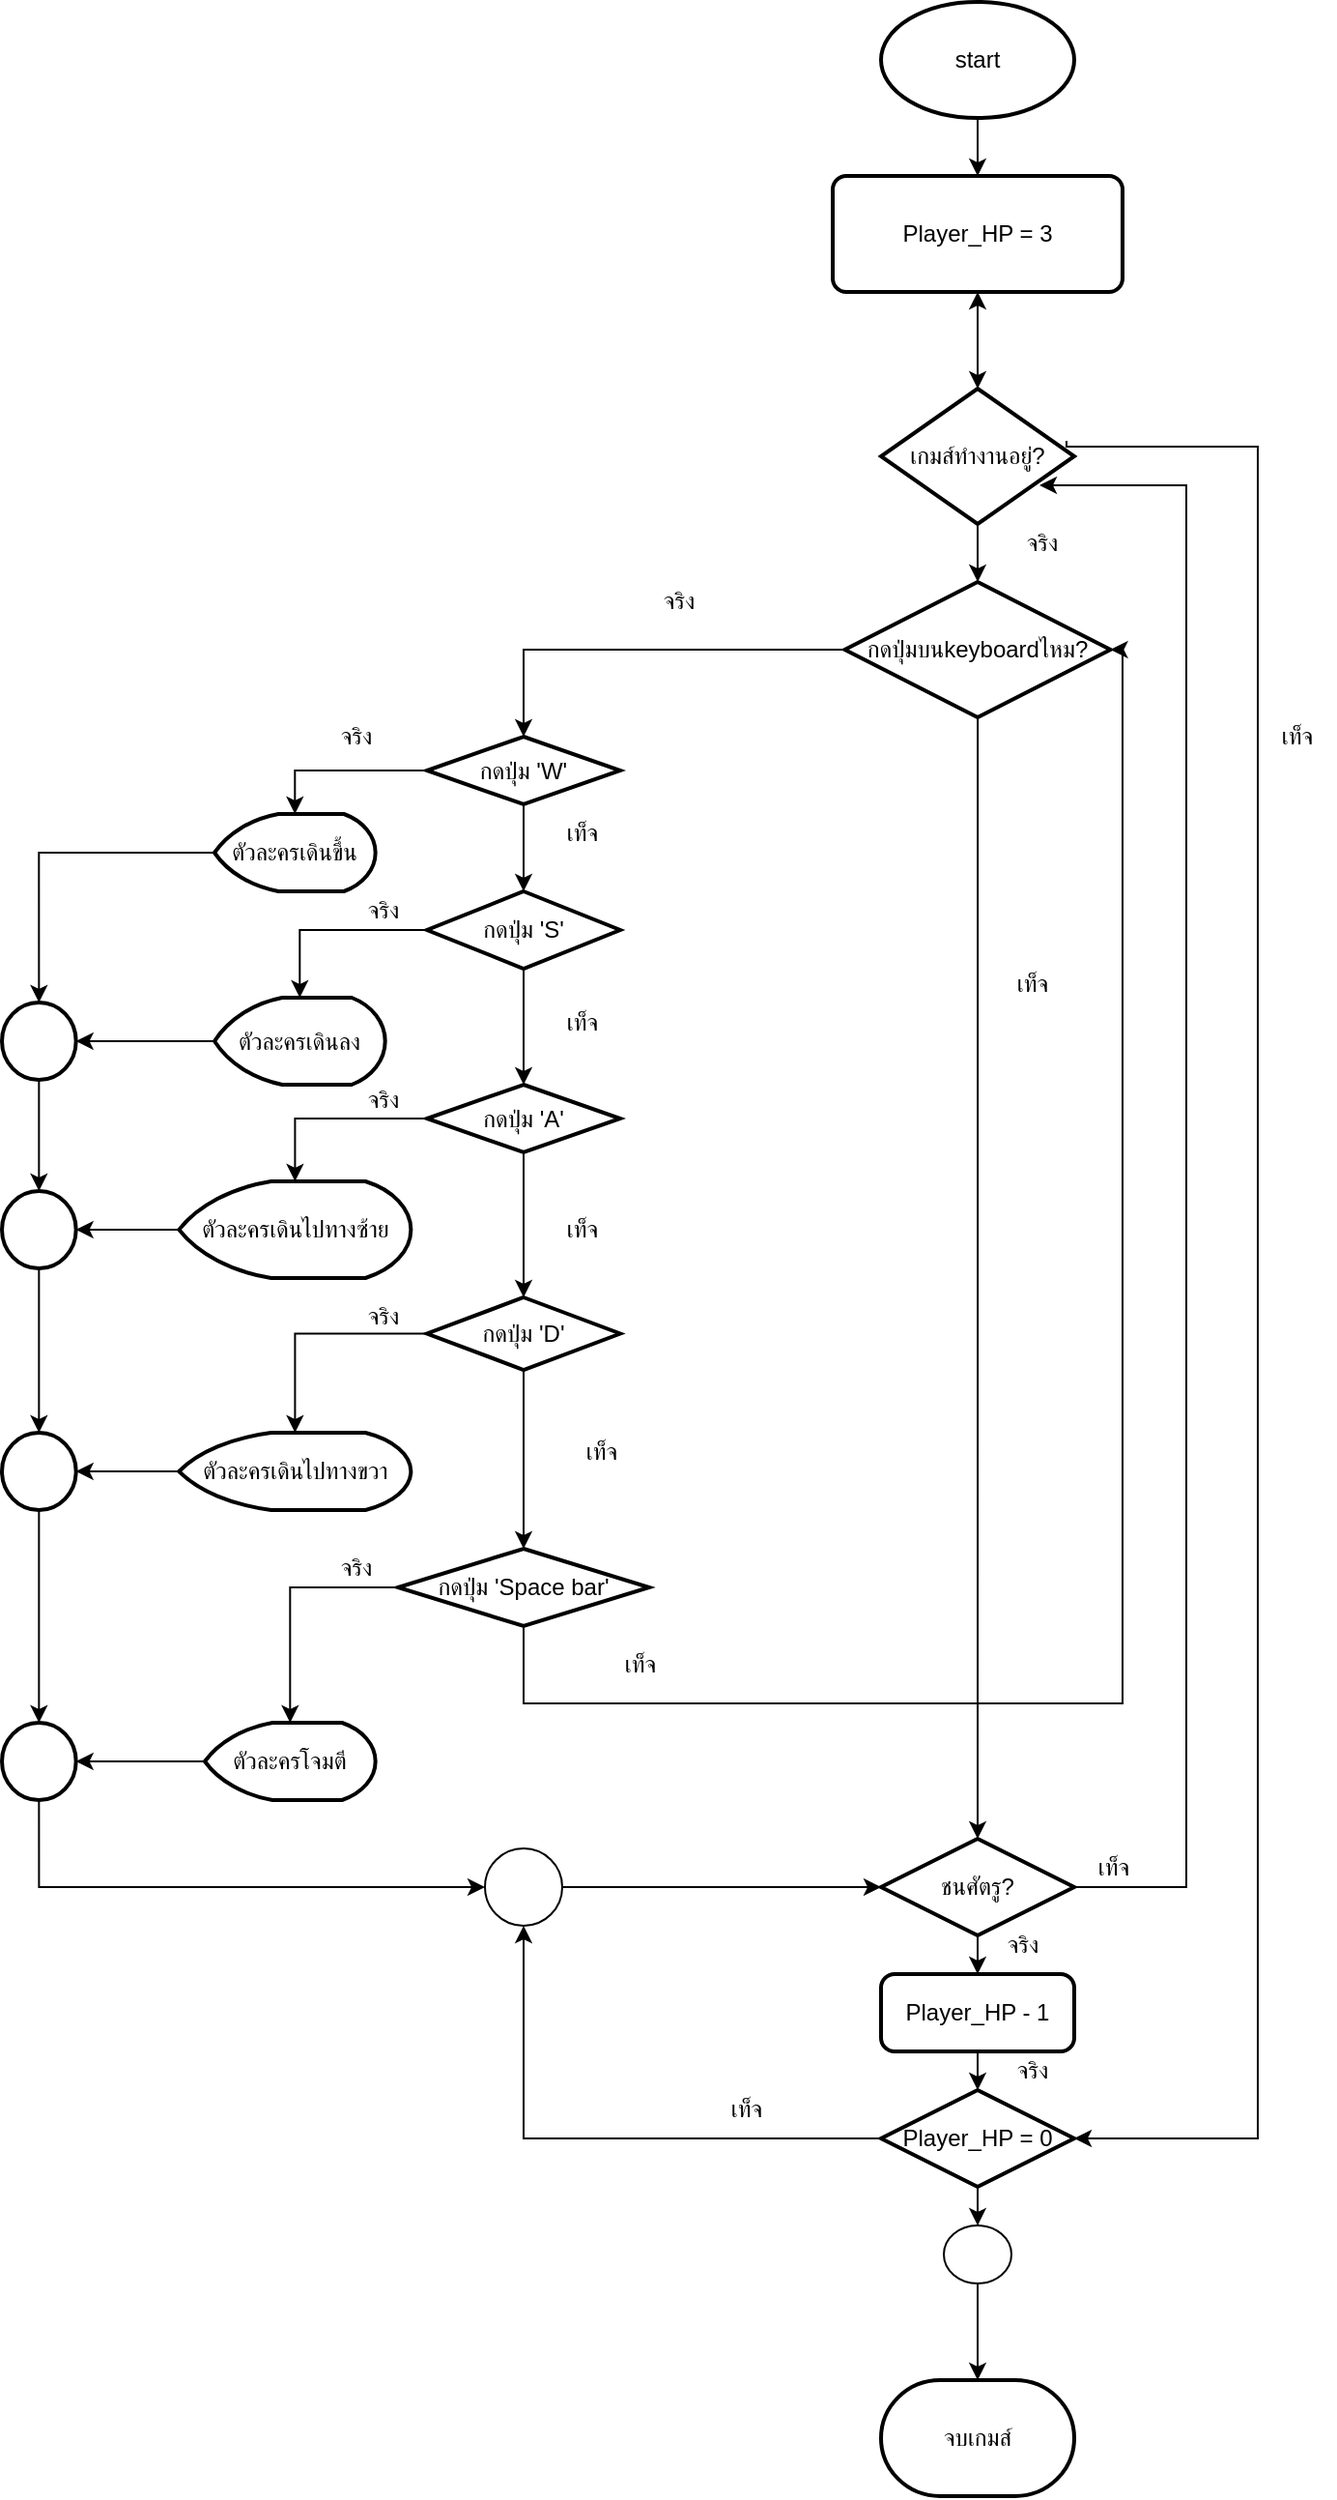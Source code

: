 <mxfile version="14.2.7" type="github" pages="3">
  <diagram id="C5RBs43oDa-KdzZeNtuy" name="seeker_game(seeker)">
    <mxGraphModel dx="1695" dy="1648" grid="1" gridSize="10" guides="1" tooltips="1" connect="1" arrows="1" fold="1" page="1" pageScale="1" pageWidth="827" pageHeight="1169" math="0" shadow="0">
      <root>
        <mxCell id="WIyWlLk6GJQsqaUBKTNV-0" />
        <mxCell id="WIyWlLk6GJQsqaUBKTNV-1" parent="WIyWlLk6GJQsqaUBKTNV-0" />
        <mxCell id="wHNVbnOoPtwqPBdJOQNX-8" value="" style="edgeStyle=orthogonalEdgeStyle;rounded=0;orthogonalLoop=1;jettySize=auto;html=1;" parent="WIyWlLk6GJQsqaUBKTNV-1" source="wHNVbnOoPtwqPBdJOQNX-9" edge="1">
          <mxGeometry relative="1" as="geometry">
            <mxPoint x="395" y="150" as="targetPoint" />
          </mxGeometry>
        </mxCell>
        <mxCell id="wHNVbnOoPtwqPBdJOQNX-6" value="start" style="strokeWidth=2;html=1;shape=mxgraph.flowchart.start_1;whiteSpace=wrap;" parent="WIyWlLk6GJQsqaUBKTNV-1" vertex="1">
          <mxGeometry x="345" width="100" height="60" as="geometry" />
        </mxCell>
        <mxCell id="wHNVbnOoPtwqPBdJOQNX-11" value="" style="edgeStyle=orthogonalEdgeStyle;rounded=0;orthogonalLoop=1;jettySize=auto;html=1;" parent="WIyWlLk6GJQsqaUBKTNV-1" source="wHNVbnOoPtwqPBdJOQNX-9" target="wHNVbnOoPtwqPBdJOQNX-35" edge="1">
          <mxGeometry relative="1" as="geometry">
            <mxPoint x="395" y="190" as="targetPoint" />
          </mxGeometry>
        </mxCell>
        <mxCell id="wHNVbnOoPtwqPBdJOQNX-9" value="Player_HP = 3" style="rounded=1;whiteSpace=wrap;html=1;absoluteArcSize=1;arcSize=14;strokeWidth=2;" parent="WIyWlLk6GJQsqaUBKTNV-1" vertex="1">
          <mxGeometry x="320" y="90" width="150" height="60" as="geometry" />
        </mxCell>
        <mxCell id="wHNVbnOoPtwqPBdJOQNX-26" value="" style="edgeStyle=orthogonalEdgeStyle;rounded=0;orthogonalLoop=1;jettySize=auto;html=1;" parent="WIyWlLk6GJQsqaUBKTNV-1" source="wHNVbnOoPtwqPBdJOQNX-6" target="wHNVbnOoPtwqPBdJOQNX-9" edge="1">
          <mxGeometry relative="1" as="geometry">
            <mxPoint x="395" y="60" as="sourcePoint" />
            <mxPoint x="395" y="150" as="targetPoint" />
          </mxGeometry>
        </mxCell>
        <mxCell id="wHNVbnOoPtwqPBdJOQNX-37" value="" style="edgeStyle=orthogonalEdgeStyle;rounded=0;orthogonalLoop=1;jettySize=auto;html=1;" parent="WIyWlLk6GJQsqaUBKTNV-1" source="wHNVbnOoPtwqPBdJOQNX-35" target="wHNVbnOoPtwqPBdJOQNX-39" edge="1">
          <mxGeometry relative="1" as="geometry">
            <mxPoint x="395" y="300" as="targetPoint" />
          </mxGeometry>
        </mxCell>
        <mxCell id="wHNVbnOoPtwqPBdJOQNX-91" value="" style="edgeStyle=orthogonalEdgeStyle;rounded=0;orthogonalLoop=1;jettySize=auto;html=1;entryX=1;entryY=0.5;entryDx=0;entryDy=0;entryPerimeter=0;exitX=0.96;exitY=0.386;exitDx=0;exitDy=0;exitPerimeter=0;" parent="WIyWlLk6GJQsqaUBKTNV-1" source="wHNVbnOoPtwqPBdJOQNX-35" target="wHNVbnOoPtwqPBdJOQNX-86" edge="1">
          <mxGeometry relative="1" as="geometry">
            <mxPoint x="530" y="1110" as="targetPoint" />
            <Array as="points">
              <mxPoint x="441" y="230" />
              <mxPoint x="540" y="230" />
              <mxPoint x="540" y="1105" />
            </Array>
            <mxPoint x="520" y="230" as="sourcePoint" />
          </mxGeometry>
        </mxCell>
        <mxCell id="wHNVbnOoPtwqPBdJOQNX-35" value="เกมส์ทำงานอยู่?" style="strokeWidth=2;html=1;shape=mxgraph.flowchart.decision;whiteSpace=wrap;" parent="WIyWlLk6GJQsqaUBKTNV-1" vertex="1">
          <mxGeometry x="345" y="200" width="100" height="70" as="geometry" />
        </mxCell>
        <mxCell id="wHNVbnOoPtwqPBdJOQNX-41" value="" style="edgeStyle=orthogonalEdgeStyle;rounded=0;orthogonalLoop=1;jettySize=auto;html=1;" parent="WIyWlLk6GJQsqaUBKTNV-1" source="wHNVbnOoPtwqPBdJOQNX-39" target="wHNVbnOoPtwqPBdJOQNX-42" edge="1">
          <mxGeometry relative="1" as="geometry">
            <mxPoint x="237.5" y="335" as="targetPoint" />
          </mxGeometry>
        </mxCell>
        <mxCell id="wHNVbnOoPtwqPBdJOQNX-48" value="" style="edgeStyle=orthogonalEdgeStyle;rounded=0;orthogonalLoop=1;jettySize=auto;html=1;" parent="WIyWlLk6GJQsqaUBKTNV-1" source="wHNVbnOoPtwqPBdJOQNX-39" target="wHNVbnOoPtwqPBdJOQNX-77" edge="1">
          <mxGeometry relative="1" as="geometry">
            <mxPoint x="395" y="920" as="targetPoint" />
          </mxGeometry>
        </mxCell>
        <mxCell id="wHNVbnOoPtwqPBdJOQNX-39" value="กดปุ่มบนkeyboardไหม?" style="strokeWidth=2;html=1;shape=mxgraph.flowchart.decision;whiteSpace=wrap;" parent="WIyWlLk6GJQsqaUBKTNV-1" vertex="1">
          <mxGeometry x="326.25" y="300" width="137.5" height="70" as="geometry" />
        </mxCell>
        <mxCell id="wHNVbnOoPtwqPBdJOQNX-44" value="" style="edgeStyle=orthogonalEdgeStyle;rounded=0;orthogonalLoop=1;jettySize=auto;html=1;" parent="WIyWlLk6GJQsqaUBKTNV-1" source="wHNVbnOoPtwqPBdJOQNX-42" target="wHNVbnOoPtwqPBdJOQNX-46" edge="1">
          <mxGeometry relative="1" as="geometry">
            <mxPoint x="80" y="432.5" as="targetPoint" />
          </mxGeometry>
        </mxCell>
        <mxCell id="wHNVbnOoPtwqPBdJOQNX-51" value="" style="edgeStyle=orthogonalEdgeStyle;rounded=0;orthogonalLoop=1;jettySize=auto;html=1;" parent="WIyWlLk6GJQsqaUBKTNV-1" source="wHNVbnOoPtwqPBdJOQNX-42" target="wHNVbnOoPtwqPBdJOQNX-52" edge="1">
          <mxGeometry relative="1" as="geometry">
            <mxPoint x="160" y="460" as="targetPoint" />
          </mxGeometry>
        </mxCell>
        <mxCell id="wHNVbnOoPtwqPBdJOQNX-42" value="กดปุ่ม &#39;W&#39;" style="strokeWidth=2;html=1;shape=mxgraph.flowchart.decision;whiteSpace=wrap;" parent="WIyWlLk6GJQsqaUBKTNV-1" vertex="1">
          <mxGeometry x="110" y="380" width="100" height="35" as="geometry" />
        </mxCell>
        <mxCell id="CEpXH5v3VkCyneLMz-51-4" value="" style="edgeStyle=orthogonalEdgeStyle;rounded=0;orthogonalLoop=1;jettySize=auto;html=1;" edge="1" parent="WIyWlLk6GJQsqaUBKTNV-1" source="wHNVbnOoPtwqPBdJOQNX-46" target="CEpXH5v3VkCyneLMz-51-3">
          <mxGeometry relative="1" as="geometry" />
        </mxCell>
        <mxCell id="wHNVbnOoPtwqPBdJOQNX-46" value="ตัวละครเดินขึ้น" style="strokeWidth=2;html=1;shape=mxgraph.flowchart.display;whiteSpace=wrap;" parent="WIyWlLk6GJQsqaUBKTNV-1" vertex="1">
          <mxGeometry y="420" width="83.33" height="40" as="geometry" />
        </mxCell>
        <mxCell id="wHNVbnOoPtwqPBdJOQNX-55" value="" style="edgeStyle=orthogonalEdgeStyle;rounded=0;orthogonalLoop=1;jettySize=auto;html=1;" parent="WIyWlLk6GJQsqaUBKTNV-1" source="wHNVbnOoPtwqPBdJOQNX-52" target="wHNVbnOoPtwqPBdJOQNX-56" edge="1">
          <mxGeometry relative="1" as="geometry">
            <mxPoint x="60" y="480" as="targetPoint" />
          </mxGeometry>
        </mxCell>
        <mxCell id="wHNVbnOoPtwqPBdJOQNX-58" value="" style="edgeStyle=orthogonalEdgeStyle;rounded=0;orthogonalLoop=1;jettySize=auto;html=1;" parent="WIyWlLk6GJQsqaUBKTNV-1" source="wHNVbnOoPtwqPBdJOQNX-52" target="wHNVbnOoPtwqPBdJOQNX-59" edge="1">
          <mxGeometry relative="1" as="geometry">
            <mxPoint x="160" y="570" as="targetPoint" />
          </mxGeometry>
        </mxCell>
        <mxCell id="wHNVbnOoPtwqPBdJOQNX-52" value="กดปุ่ม &#39;S&#39;" style="strokeWidth=2;html=1;shape=mxgraph.flowchart.decision;whiteSpace=wrap;" parent="WIyWlLk6GJQsqaUBKTNV-1" vertex="1">
          <mxGeometry x="110" y="460" width="100" height="40" as="geometry" />
        </mxCell>
        <mxCell id="CEpXH5v3VkCyneLMz-51-5" value="" style="edgeStyle=orthogonalEdgeStyle;rounded=0;orthogonalLoop=1;jettySize=auto;html=1;" edge="1" parent="WIyWlLk6GJQsqaUBKTNV-1" source="wHNVbnOoPtwqPBdJOQNX-56" target="CEpXH5v3VkCyneLMz-51-3">
          <mxGeometry relative="1" as="geometry" />
        </mxCell>
        <mxCell id="wHNVbnOoPtwqPBdJOQNX-56" value="ตัวละครเดินลง" style="strokeWidth=2;html=1;shape=mxgraph.flowchart.display;whiteSpace=wrap;" parent="WIyWlLk6GJQsqaUBKTNV-1" vertex="1">
          <mxGeometry y="515" width="88.34" height="45" as="geometry" />
        </mxCell>
        <mxCell id="wHNVbnOoPtwqPBdJOQNX-60" value="" style="edgeStyle=orthogonalEdgeStyle;rounded=0;orthogonalLoop=1;jettySize=auto;html=1;" parent="WIyWlLk6GJQsqaUBKTNV-1" source="wHNVbnOoPtwqPBdJOQNX-59" target="wHNVbnOoPtwqPBdJOQNX-61" edge="1">
          <mxGeometry relative="1" as="geometry">
            <mxPoint x="44" y="630" as="targetPoint" />
          </mxGeometry>
        </mxCell>
        <mxCell id="wHNVbnOoPtwqPBdJOQNX-63" value="" style="edgeStyle=orthogonalEdgeStyle;rounded=0;orthogonalLoop=1;jettySize=auto;html=1;" parent="WIyWlLk6GJQsqaUBKTNV-1" source="wHNVbnOoPtwqPBdJOQNX-59" target="wHNVbnOoPtwqPBdJOQNX-64" edge="1">
          <mxGeometry relative="1" as="geometry">
            <mxPoint x="160" y="662.5" as="targetPoint" />
          </mxGeometry>
        </mxCell>
        <mxCell id="wHNVbnOoPtwqPBdJOQNX-59" value="กดปุ่ม &#39;A&#39;" style="strokeWidth=2;html=1;shape=mxgraph.flowchart.decision;whiteSpace=wrap;" parent="WIyWlLk6GJQsqaUBKTNV-1" vertex="1">
          <mxGeometry x="110" y="560" width="100" height="35" as="geometry" />
        </mxCell>
        <mxCell id="CEpXH5v3VkCyneLMz-51-8" value="" style="edgeStyle=orthogonalEdgeStyle;rounded=0;orthogonalLoop=1;jettySize=auto;html=1;" edge="1" parent="WIyWlLk6GJQsqaUBKTNV-1" source="wHNVbnOoPtwqPBdJOQNX-61" target="CEpXH5v3VkCyneLMz-51-6">
          <mxGeometry relative="1" as="geometry" />
        </mxCell>
        <mxCell id="wHNVbnOoPtwqPBdJOQNX-61" value="ตัวละครเดินไปทางซ้าย" style="strokeWidth=2;html=1;shape=mxgraph.flowchart.display;whiteSpace=wrap;" parent="WIyWlLk6GJQsqaUBKTNV-1" vertex="1">
          <mxGeometry x="-18.34" y="610" width="120" height="50" as="geometry" />
        </mxCell>
        <mxCell id="wHNVbnOoPtwqPBdJOQNX-66" value="" style="edgeStyle=orthogonalEdgeStyle;rounded=0;orthogonalLoop=1;jettySize=auto;html=1;" parent="WIyWlLk6GJQsqaUBKTNV-1" source="wHNVbnOoPtwqPBdJOQNX-64" target="wHNVbnOoPtwqPBdJOQNX-67" edge="1">
          <mxGeometry relative="1" as="geometry">
            <mxPoint x="30.017" y="688.8" as="targetPoint" />
          </mxGeometry>
        </mxCell>
        <mxCell id="wHNVbnOoPtwqPBdJOQNX-70" value="" style="edgeStyle=orthogonalEdgeStyle;rounded=0;orthogonalLoop=1;jettySize=auto;html=1;" parent="WIyWlLk6GJQsqaUBKTNV-1" source="wHNVbnOoPtwqPBdJOQNX-64" target="wHNVbnOoPtwqPBdJOQNX-71" edge="1">
          <mxGeometry relative="1" as="geometry">
            <mxPoint x="160" y="776.25" as="targetPoint" />
          </mxGeometry>
        </mxCell>
        <mxCell id="wHNVbnOoPtwqPBdJOQNX-64" value="กดปุ่ม &#39;D&#39;" style="strokeWidth=2;html=1;shape=mxgraph.flowchart.decision;whiteSpace=wrap;" parent="WIyWlLk6GJQsqaUBKTNV-1" vertex="1">
          <mxGeometry x="110" y="670" width="100" height="37.5" as="geometry" />
        </mxCell>
        <mxCell id="CEpXH5v3VkCyneLMz-51-11" value="" style="edgeStyle=orthogonalEdgeStyle;rounded=0;orthogonalLoop=1;jettySize=auto;html=1;" edge="1" parent="WIyWlLk6GJQsqaUBKTNV-1" source="wHNVbnOoPtwqPBdJOQNX-67" target="CEpXH5v3VkCyneLMz-51-9">
          <mxGeometry relative="1" as="geometry" />
        </mxCell>
        <mxCell id="wHNVbnOoPtwqPBdJOQNX-67" value="ตัวละครเดินไปทางขวา" style="strokeWidth=2;html=1;shape=mxgraph.flowchart.display;whiteSpace=wrap;" parent="WIyWlLk6GJQsqaUBKTNV-1" vertex="1">
          <mxGeometry x="-18.34" y="740" width="120" height="40" as="geometry" />
        </mxCell>
        <mxCell id="wHNVbnOoPtwqPBdJOQNX-73" value="" style="edgeStyle=orthogonalEdgeStyle;rounded=0;orthogonalLoop=1;jettySize=auto;html=1;" parent="WIyWlLk6GJQsqaUBKTNV-1" source="wHNVbnOoPtwqPBdJOQNX-71" target="wHNVbnOoPtwqPBdJOQNX-74" edge="1">
          <mxGeometry relative="1" as="geometry">
            <mxPoint x="15" y="820" as="targetPoint" />
          </mxGeometry>
        </mxCell>
        <mxCell id="wHNVbnOoPtwqPBdJOQNX-94" value="" style="edgeStyle=orthogonalEdgeStyle;rounded=0;orthogonalLoop=1;jettySize=auto;html=1;exitX=0.5;exitY=1;exitDx=0;exitDy=0;exitPerimeter=0;entryX=1;entryY=0.5;entryDx=0;entryDy=0;entryPerimeter=0;" parent="WIyWlLk6GJQsqaUBKTNV-1" source="wHNVbnOoPtwqPBdJOQNX-71" target="wHNVbnOoPtwqPBdJOQNX-39" edge="1">
          <mxGeometry relative="1" as="geometry">
            <mxPoint x="460" y="640" as="targetPoint" />
            <Array as="points">
              <mxPoint x="160" y="880" />
              <mxPoint x="470" y="880" />
              <mxPoint x="470" y="335" />
            </Array>
          </mxGeometry>
        </mxCell>
        <mxCell id="wHNVbnOoPtwqPBdJOQNX-71" value="กดปุ่ม &#39;Space bar&#39;" style="strokeWidth=2;html=1;shape=mxgraph.flowchart.decision;whiteSpace=wrap;" parent="WIyWlLk6GJQsqaUBKTNV-1" vertex="1">
          <mxGeometry x="95" y="800" width="130" height="40" as="geometry" />
        </mxCell>
        <mxCell id="CEpXH5v3VkCyneLMz-51-14" value="" style="edgeStyle=orthogonalEdgeStyle;rounded=0;orthogonalLoop=1;jettySize=auto;html=1;" edge="1" parent="WIyWlLk6GJQsqaUBKTNV-1" source="wHNVbnOoPtwqPBdJOQNX-74" target="CEpXH5v3VkCyneLMz-51-12">
          <mxGeometry relative="1" as="geometry" />
        </mxCell>
        <mxCell id="wHNVbnOoPtwqPBdJOQNX-74" value="ตัวละครโจมตี" style="strokeWidth=2;html=1;shape=mxgraph.flowchart.display;whiteSpace=wrap;" parent="WIyWlLk6GJQsqaUBKTNV-1" vertex="1">
          <mxGeometry x="-5.01" y="890" width="88.34" height="40" as="geometry" />
        </mxCell>
        <mxCell id="wHNVbnOoPtwqPBdJOQNX-82" value="" style="edgeStyle=orthogonalEdgeStyle;rounded=0;orthogonalLoop=1;jettySize=auto;html=1;" parent="WIyWlLk6GJQsqaUBKTNV-1" source="wHNVbnOoPtwqPBdJOQNX-77" target="wHNVbnOoPtwqPBdJOQNX-83" edge="1">
          <mxGeometry relative="1" as="geometry">
            <mxPoint x="395" y="1030" as="targetPoint" />
          </mxGeometry>
        </mxCell>
        <mxCell id="wHNVbnOoPtwqPBdJOQNX-96" value="" style="edgeStyle=orthogonalEdgeStyle;rounded=0;orthogonalLoop=1;jettySize=auto;html=1;entryX=0.82;entryY=0.714;entryDx=0;entryDy=0;entryPerimeter=0;" parent="WIyWlLk6GJQsqaUBKTNV-1" source="wHNVbnOoPtwqPBdJOQNX-77" target="wHNVbnOoPtwqPBdJOQNX-35" edge="1">
          <mxGeometry relative="1" as="geometry">
            <mxPoint x="502.5" y="250" as="targetPoint" />
            <Array as="points">
              <mxPoint x="503" y="975" />
              <mxPoint x="503" y="250" />
            </Array>
          </mxGeometry>
        </mxCell>
        <mxCell id="wHNVbnOoPtwqPBdJOQNX-77" value="ชนศัตรู?" style="strokeWidth=2;html=1;shape=mxgraph.flowchart.decision;whiteSpace=wrap;" parent="WIyWlLk6GJQsqaUBKTNV-1" vertex="1">
          <mxGeometry x="345" y="950" width="100" height="50" as="geometry" />
        </mxCell>
        <mxCell id="wHNVbnOoPtwqPBdJOQNX-85" value="" style="edgeStyle=orthogonalEdgeStyle;rounded=0;orthogonalLoop=1;jettySize=auto;html=1;" parent="WIyWlLk6GJQsqaUBKTNV-1" source="wHNVbnOoPtwqPBdJOQNX-83" target="wHNVbnOoPtwqPBdJOQNX-86" edge="1">
          <mxGeometry relative="1" as="geometry">
            <mxPoint x="395" y="1100" as="targetPoint" />
          </mxGeometry>
        </mxCell>
        <mxCell id="wHNVbnOoPtwqPBdJOQNX-83" value="Player_HP - 1" style="rounded=1;whiteSpace=wrap;html=1;absoluteArcSize=1;arcSize=14;strokeWidth=2;" parent="WIyWlLk6GJQsqaUBKTNV-1" vertex="1">
          <mxGeometry x="345" y="1020" width="100" height="40" as="geometry" />
        </mxCell>
        <mxCell id="wHNVbnOoPtwqPBdJOQNX-88" value="" style="edgeStyle=orthogonalEdgeStyle;rounded=0;orthogonalLoop=1;jettySize=auto;html=1;" parent="WIyWlLk6GJQsqaUBKTNV-1" source="wHNVbnOoPtwqPBdJOQNX-86" target="wHNVbnOoPtwqPBdJOQNX-92" edge="1">
          <mxGeometry relative="1" as="geometry">
            <mxPoint x="395" y="1149" as="targetPoint" />
          </mxGeometry>
        </mxCell>
        <mxCell id="CEpXH5v3VkCyneLMz-51-34" value="" style="edgeStyle=orthogonalEdgeStyle;rounded=0;orthogonalLoop=1;jettySize=auto;html=1;entryX=0.5;entryY=1;entryDx=0;entryDy=0;entryPerimeter=0;" edge="1" parent="WIyWlLk6GJQsqaUBKTNV-1" source="wHNVbnOoPtwqPBdJOQNX-86" target="CEpXH5v3VkCyneLMz-51-2">
          <mxGeometry relative="1" as="geometry">
            <mxPoint x="160" y="1105" as="targetPoint" />
            <Array as="points">
              <mxPoint x="160" y="1105" />
            </Array>
          </mxGeometry>
        </mxCell>
        <mxCell id="wHNVbnOoPtwqPBdJOQNX-86" value="Player_HP = 0" style="strokeWidth=2;html=1;shape=mxgraph.flowchart.decision;whiteSpace=wrap;" parent="WIyWlLk6GJQsqaUBKTNV-1" vertex="1">
          <mxGeometry x="345" y="1080" width="100" height="50" as="geometry" />
        </mxCell>
        <mxCell id="wHNVbnOoPtwqPBdJOQNX-100" value="" style="edgeStyle=orthogonalEdgeStyle;rounded=0;orthogonalLoop=1;jettySize=auto;html=1;" parent="WIyWlLk6GJQsqaUBKTNV-1" source="wHNVbnOoPtwqPBdJOQNX-92" target="wHNVbnOoPtwqPBdJOQNX-101" edge="1">
          <mxGeometry relative="1" as="geometry">
            <mxPoint x="395" y="1220" as="targetPoint" />
          </mxGeometry>
        </mxCell>
        <mxCell id="wHNVbnOoPtwqPBdJOQNX-92" value="" style="verticalLabelPosition=bottom;verticalAlign=top;html=1;shape=mxgraph.flowchart.on-page_reference;" parent="WIyWlLk6GJQsqaUBKTNV-1" vertex="1">
          <mxGeometry x="377.5" y="1150" width="35" height="30" as="geometry" />
        </mxCell>
        <mxCell id="wHNVbnOoPtwqPBdJOQNX-101" value="จบเกมส์" style="strokeWidth=2;html=1;shape=mxgraph.flowchart.terminator;whiteSpace=wrap;" parent="WIyWlLk6GJQsqaUBKTNV-1" vertex="1">
          <mxGeometry x="345" y="1230" width="100" height="60" as="geometry" />
        </mxCell>
        <mxCell id="CEpXH5v3VkCyneLMz-51-0" value="จริง" style="text;html=1;align=center;verticalAlign=middle;resizable=0;points=[];autosize=1;" vertex="1" parent="WIyWlLk6GJQsqaUBKTNV-1">
          <mxGeometry x="225" y="300" width="30" height="20" as="geometry" />
        </mxCell>
        <mxCell id="CEpXH5v3VkCyneLMz-51-1" value="จริง" style="text;html=1;align=center;verticalAlign=middle;resizable=0;points=[];autosize=1;" vertex="1" parent="WIyWlLk6GJQsqaUBKTNV-1">
          <mxGeometry x="58.34" y="370" width="30" height="20" as="geometry" />
        </mxCell>
        <mxCell id="CEpXH5v3VkCyneLMz-51-18" value="" style="edgeStyle=orthogonalEdgeStyle;rounded=0;orthogonalLoop=1;jettySize=auto;html=1;entryX=0;entryY=0.5;entryDx=0;entryDy=0;entryPerimeter=0;" edge="1" parent="WIyWlLk6GJQsqaUBKTNV-1" source="CEpXH5v3VkCyneLMz-51-2" target="wHNVbnOoPtwqPBdJOQNX-77">
          <mxGeometry relative="1" as="geometry">
            <mxPoint x="260" y="975" as="targetPoint" />
          </mxGeometry>
        </mxCell>
        <mxCell id="CEpXH5v3VkCyneLMz-51-2" value="" style="verticalLabelPosition=bottom;verticalAlign=top;html=1;shape=mxgraph.flowchart.on-page_reference;" vertex="1" parent="WIyWlLk6GJQsqaUBKTNV-1">
          <mxGeometry x="140" y="955" width="40" height="40" as="geometry" />
        </mxCell>
        <mxCell id="CEpXH5v3VkCyneLMz-51-7" value="" style="edgeStyle=orthogonalEdgeStyle;rounded=0;orthogonalLoop=1;jettySize=auto;html=1;" edge="1" parent="WIyWlLk6GJQsqaUBKTNV-1" source="CEpXH5v3VkCyneLMz-51-3" target="CEpXH5v3VkCyneLMz-51-6">
          <mxGeometry relative="1" as="geometry" />
        </mxCell>
        <mxCell id="CEpXH5v3VkCyneLMz-51-3" value="" style="ellipse;whiteSpace=wrap;html=1;strokeWidth=2;" vertex="1" parent="WIyWlLk6GJQsqaUBKTNV-1">
          <mxGeometry x="-110" y="517.5" width="38.34" height="40" as="geometry" />
        </mxCell>
        <mxCell id="CEpXH5v3VkCyneLMz-51-10" value="" style="edgeStyle=orthogonalEdgeStyle;rounded=0;orthogonalLoop=1;jettySize=auto;html=1;" edge="1" parent="WIyWlLk6GJQsqaUBKTNV-1" source="CEpXH5v3VkCyneLMz-51-6" target="CEpXH5v3VkCyneLMz-51-9">
          <mxGeometry relative="1" as="geometry" />
        </mxCell>
        <mxCell id="CEpXH5v3VkCyneLMz-51-6" value="" style="ellipse;whiteSpace=wrap;html=1;strokeWidth=2;" vertex="1" parent="WIyWlLk6GJQsqaUBKTNV-1">
          <mxGeometry x="-110" y="615" width="38.34" height="40" as="geometry" />
        </mxCell>
        <mxCell id="CEpXH5v3VkCyneLMz-51-13" value="" style="edgeStyle=orthogonalEdgeStyle;rounded=0;orthogonalLoop=1;jettySize=auto;html=1;" edge="1" parent="WIyWlLk6GJQsqaUBKTNV-1" source="CEpXH5v3VkCyneLMz-51-9" target="CEpXH5v3VkCyneLMz-51-12">
          <mxGeometry relative="1" as="geometry" />
        </mxCell>
        <mxCell id="CEpXH5v3VkCyneLMz-51-9" value="" style="ellipse;whiteSpace=wrap;html=1;strokeWidth=2;" vertex="1" parent="WIyWlLk6GJQsqaUBKTNV-1">
          <mxGeometry x="-110" y="740" width="38.34" height="40" as="geometry" />
        </mxCell>
        <mxCell id="CEpXH5v3VkCyneLMz-51-16" value="" style="edgeStyle=orthogonalEdgeStyle;rounded=0;orthogonalLoop=1;jettySize=auto;html=1;entryX=0;entryY=0.5;entryDx=0;entryDy=0;entryPerimeter=0;exitX=0.5;exitY=1;exitDx=0;exitDy=0;" edge="1" parent="WIyWlLk6GJQsqaUBKTNV-1" source="CEpXH5v3VkCyneLMz-51-12" target="CEpXH5v3VkCyneLMz-51-2">
          <mxGeometry relative="1" as="geometry">
            <mxPoint x="-91" y="1010" as="targetPoint" />
            <Array as="points">
              <mxPoint x="-91" y="975" />
            </Array>
          </mxGeometry>
        </mxCell>
        <mxCell id="CEpXH5v3VkCyneLMz-51-12" value="" style="ellipse;whiteSpace=wrap;html=1;strokeWidth=2;" vertex="1" parent="WIyWlLk6GJQsqaUBKTNV-1">
          <mxGeometry x="-110" y="890" width="38.34" height="40" as="geometry" />
        </mxCell>
        <mxCell id="CEpXH5v3VkCyneLMz-51-19" value="จริง" style="text;html=1;align=center;verticalAlign=middle;resizable=0;points=[];autosize=1;" vertex="1" parent="WIyWlLk6GJQsqaUBKTNV-1">
          <mxGeometry x="71.66" y="460" width="30" height="20" as="geometry" />
        </mxCell>
        <mxCell id="CEpXH5v3VkCyneLMz-51-20" value="จริง" style="text;html=1;align=center;verticalAlign=middle;resizable=0;points=[];autosize=1;" vertex="1" parent="WIyWlLk6GJQsqaUBKTNV-1">
          <mxGeometry x="71.66" y="557.5" width="30" height="20" as="geometry" />
        </mxCell>
        <mxCell id="CEpXH5v3VkCyneLMz-51-21" value="จริง" style="text;html=1;align=center;verticalAlign=middle;resizable=0;points=[];autosize=1;" vertex="1" parent="WIyWlLk6GJQsqaUBKTNV-1">
          <mxGeometry x="71.66" y="670" width="30" height="20" as="geometry" />
        </mxCell>
        <mxCell id="CEpXH5v3VkCyneLMz-51-22" value="จริง" style="text;html=1;align=center;verticalAlign=middle;resizable=0;points=[];autosize=1;" vertex="1" parent="WIyWlLk6GJQsqaUBKTNV-1">
          <mxGeometry x="58.34" y="800" width="30" height="20" as="geometry" />
        </mxCell>
        <mxCell id="CEpXH5v3VkCyneLMz-51-23" value="จริง" style="text;html=1;align=center;verticalAlign=middle;resizable=0;points=[];autosize=1;" vertex="1" parent="WIyWlLk6GJQsqaUBKTNV-1">
          <mxGeometry x="412.5" y="270" width="30" height="20" as="geometry" />
        </mxCell>
        <mxCell id="CEpXH5v3VkCyneLMz-51-24" value="เท็จ" style="text;html=1;align=center;verticalAlign=middle;resizable=0;points=[];autosize=1;" vertex="1" parent="WIyWlLk6GJQsqaUBKTNV-1">
          <mxGeometry x="540" y="370" width="40" height="20" as="geometry" />
        </mxCell>
        <mxCell id="CEpXH5v3VkCyneLMz-51-25" value="เท็จ" style="text;html=1;align=center;verticalAlign=middle;resizable=0;points=[];autosize=1;" vertex="1" parent="WIyWlLk6GJQsqaUBKTNV-1">
          <mxGeometry x="402.5" y="497.5" width="40" height="20" as="geometry" />
        </mxCell>
        <mxCell id="CEpXH5v3VkCyneLMz-51-26" value="เท็จ" style="text;html=1;align=center;verticalAlign=middle;resizable=0;points=[];autosize=1;" vertex="1" parent="WIyWlLk6GJQsqaUBKTNV-1">
          <mxGeometry x="170" y="420" width="40" height="20" as="geometry" />
        </mxCell>
        <mxCell id="CEpXH5v3VkCyneLMz-51-27" value="เท็จ" style="text;html=1;align=center;verticalAlign=middle;resizable=0;points=[];autosize=1;" vertex="1" parent="WIyWlLk6GJQsqaUBKTNV-1">
          <mxGeometry x="170" y="517.5" width="40" height="20" as="geometry" />
        </mxCell>
        <mxCell id="CEpXH5v3VkCyneLMz-51-28" value="เท็จ" style="text;html=1;align=center;verticalAlign=middle;resizable=0;points=[];autosize=1;" vertex="1" parent="WIyWlLk6GJQsqaUBKTNV-1">
          <mxGeometry x="170" y="625" width="40" height="20" as="geometry" />
        </mxCell>
        <mxCell id="CEpXH5v3VkCyneLMz-51-29" value="เท็จ" style="text;html=1;align=center;verticalAlign=middle;resizable=0;points=[];autosize=1;" vertex="1" parent="WIyWlLk6GJQsqaUBKTNV-1">
          <mxGeometry x="180" y="740" width="40" height="20" as="geometry" />
        </mxCell>
        <mxCell id="CEpXH5v3VkCyneLMz-51-30" value="เท็จ" style="text;html=1;align=center;verticalAlign=middle;resizable=0;points=[];autosize=1;" vertex="1" parent="WIyWlLk6GJQsqaUBKTNV-1">
          <mxGeometry x="200" y="850" width="40" height="20" as="geometry" />
        </mxCell>
        <mxCell id="CEpXH5v3VkCyneLMz-51-31" value="จริง" style="text;html=1;align=center;verticalAlign=middle;resizable=0;points=[];autosize=1;" vertex="1" parent="WIyWlLk6GJQsqaUBKTNV-1">
          <mxGeometry x="402.5" y="995" width="30" height="20" as="geometry" />
        </mxCell>
        <mxCell id="CEpXH5v3VkCyneLMz-51-32" value="เท็จ" style="text;html=1;align=center;verticalAlign=middle;resizable=0;points=[];autosize=1;" vertex="1" parent="WIyWlLk6GJQsqaUBKTNV-1">
          <mxGeometry x="445" y="955" width="40" height="20" as="geometry" />
        </mxCell>
        <mxCell id="CEpXH5v3VkCyneLMz-51-35" value="จริง" style="text;html=1;align=center;verticalAlign=middle;resizable=0;points=[];autosize=1;" vertex="1" parent="WIyWlLk6GJQsqaUBKTNV-1">
          <mxGeometry x="407.5" y="1060" width="30" height="20" as="geometry" />
        </mxCell>
        <mxCell id="CEpXH5v3VkCyneLMz-51-36" value="เท็จ" style="text;html=1;align=center;verticalAlign=middle;resizable=0;points=[];autosize=1;" vertex="1" parent="WIyWlLk6GJQsqaUBKTNV-1">
          <mxGeometry x="255" y="1080" width="40" height="20" as="geometry" />
        </mxCell>
      </root>
    </mxGraphModel>
  </diagram>
  <diagram id="0l2_-zBtpVy_oUGGxrWg" name="egg_game(char)">
    <mxGraphModel dx="1695" dy="479" grid="1" gridSize="10" guides="1" tooltips="1" connect="1" arrows="1" fold="1" page="1" pageScale="1" pageWidth="827" pageHeight="1169" math="0" shadow="0">
      <root>
        <mxCell id="9Wb0JKzN1-u47PAMSQWR-0" />
        <mxCell id="9Wb0JKzN1-u47PAMSQWR-1" parent="9Wb0JKzN1-u47PAMSQWR-0" />
        <mxCell id="9Wb0JKzN1-u47PAMSQWR-4" value="" style="edgeStyle=orthogonalEdgeStyle;rounded=0;orthogonalLoop=1;jettySize=auto;html=1;" edge="1" parent="9Wb0JKzN1-u47PAMSQWR-1" source="9Wb0JKzN1-u47PAMSQWR-2" target="9Wb0JKzN1-u47PAMSQWR-5">
          <mxGeometry relative="1" as="geometry">
            <mxPoint x="400" y="120" as="targetPoint" />
          </mxGeometry>
        </mxCell>
        <mxCell id="9Wb0JKzN1-u47PAMSQWR-2" value="Start" style="strokeWidth=2;html=1;shape=mxgraph.flowchart.start_1;whiteSpace=wrap;" vertex="1" parent="9Wb0JKzN1-u47PAMSQWR-1">
          <mxGeometry x="350" y="20" width="100" height="60" as="geometry" />
        </mxCell>
        <mxCell id="9Wb0JKzN1-u47PAMSQWR-7" value="" style="edgeStyle=orthogonalEdgeStyle;rounded=0;orthogonalLoop=1;jettySize=auto;html=1;" edge="1" parent="9Wb0JKzN1-u47PAMSQWR-1" source="9Wb0JKzN1-u47PAMSQWR-5" target="9Wb0JKzN1-u47PAMSQWR-6">
          <mxGeometry relative="1" as="geometry" />
        </mxCell>
        <mxCell id="1oCmnT7xa0iw2cqmcvMW-1" value="" style="edgeStyle=orthogonalEdgeStyle;rounded=0;orthogonalLoop=1;jettySize=auto;html=1;entryX=1;entryY=0.5;entryDx=0;entryDy=0;entryPerimeter=0;" edge="1" parent="9Wb0JKzN1-u47PAMSQWR-1" source="9Wb0JKzN1-u47PAMSQWR-5" target="84_rYGUVFakp770iLdub-4">
          <mxGeometry relative="1" as="geometry">
            <mxPoint x="520" y="810" as="targetPoint" />
            <Array as="points">
              <mxPoint x="530" y="150" />
              <mxPoint x="530" y="811" />
            </Array>
          </mxGeometry>
        </mxCell>
        <mxCell id="9Wb0JKzN1-u47PAMSQWR-5" value="เกมส์ทำงานอยู่?" style="strokeWidth=2;html=1;shape=mxgraph.flowchart.decision;whiteSpace=wrap;" vertex="1" parent="9Wb0JKzN1-u47PAMSQWR-1">
          <mxGeometry x="350" y="120" width="100" height="60" as="geometry" />
        </mxCell>
        <mxCell id="NgM9Ovg9Ky_suRwWckCO-1" value="" style="edgeStyle=orthogonalEdgeStyle;rounded=0;orthogonalLoop=1;jettySize=auto;html=1;" edge="1" parent="9Wb0JKzN1-u47PAMSQWR-1" source="9Wb0JKzN1-u47PAMSQWR-6" target="NgM9Ovg9Ky_suRwWckCO-0">
          <mxGeometry relative="1" as="geometry" />
        </mxCell>
        <mxCell id="RoOmngzclKiAkyLSAu1z-5" value="" style="edgeStyle=orthogonalEdgeStyle;rounded=0;orthogonalLoop=1;jettySize=auto;html=1;exitX=1;exitY=0.5;exitDx=0;exitDy=0;exitPerimeter=0;entryX=0.88;entryY=0.6;entryDx=0;entryDy=0;entryPerimeter=0;" edge="1" parent="9Wb0JKzN1-u47PAMSQWR-1" source="9Wb0JKzN1-u47PAMSQWR-6" target="9Wb0JKzN1-u47PAMSQWR-5">
          <mxGeometry relative="1" as="geometry">
            <mxPoint x="470" y="450" as="targetPoint" />
            <Array as="points">
              <mxPoint x="470" y="156" />
            </Array>
          </mxGeometry>
        </mxCell>
        <mxCell id="9Wb0JKzN1-u47PAMSQWR-6" value="กดปุ่มบนKeyboardไหม?" style="strokeWidth=2;html=1;shape=mxgraph.flowchart.decision;whiteSpace=wrap;" vertex="1" parent="9Wb0JKzN1-u47PAMSQWR-1">
          <mxGeometry x="330" y="210" width="140" height="60" as="geometry" />
        </mxCell>
        <mxCell id="6Yuxa6zRXrYOPYg9i3BX-1" value="" style="edgeStyle=orthogonalEdgeStyle;rounded=0;orthogonalLoop=1;jettySize=auto;html=1;" edge="1" parent="9Wb0JKzN1-u47PAMSQWR-1" source="NgM9Ovg9Ky_suRwWckCO-0" target="6Yuxa6zRXrYOPYg9i3BX-4">
          <mxGeometry relative="1" as="geometry">
            <mxPoint x="10" y="360" as="targetPoint" />
          </mxGeometry>
        </mxCell>
        <mxCell id="t8YMpKPt-e8e-reFT4rz-1" value="" style="edgeStyle=orthogonalEdgeStyle;rounded=0;orthogonalLoop=1;jettySize=auto;html=1;" edge="1" parent="9Wb0JKzN1-u47PAMSQWR-1" source="NgM9Ovg9Ky_suRwWckCO-0" target="t8YMpKPt-e8e-reFT4rz-0">
          <mxGeometry relative="1" as="geometry" />
        </mxCell>
        <mxCell id="NgM9Ovg9Ky_suRwWckCO-0" value="กดปุ่ม &#39;A&#39;" style="strokeWidth=2;html=1;shape=mxgraph.flowchart.decision;whiteSpace=wrap;" vertex="1" parent="9Wb0JKzN1-u47PAMSQWR-1">
          <mxGeometry x="100" y="280" width="140" height="60" as="geometry" />
        </mxCell>
        <mxCell id="K47c2EKfPFh5Cu4fig2Q-3" value="" style="edgeStyle=orthogonalEdgeStyle;rounded=0;orthogonalLoop=1;jettySize=auto;html=1;" edge="1" parent="9Wb0JKzN1-u47PAMSQWR-1" source="6Yuxa6zRXrYOPYg9i3BX-4" target="K47c2EKfPFh5Cu4fig2Q-2">
          <mxGeometry relative="1" as="geometry" />
        </mxCell>
        <mxCell id="6Yuxa6zRXrYOPYg9i3BX-4" value="ตัวละครเคลื่อนที่ไปทางซ้าย" style="strokeWidth=2;html=1;shape=mxgraph.flowchart.display;whiteSpace=wrap;" vertex="1" parent="9Wb0JKzN1-u47PAMSQWR-1">
          <mxGeometry x="-20" y="370" width="110" height="60" as="geometry" />
        </mxCell>
        <mxCell id="t8YMpKPt-e8e-reFT4rz-3" value="" style="edgeStyle=orthogonalEdgeStyle;rounded=0;orthogonalLoop=1;jettySize=auto;html=1;" edge="1" parent="9Wb0JKzN1-u47PAMSQWR-1" source="t8YMpKPt-e8e-reFT4rz-0" target="t8YMpKPt-e8e-reFT4rz-4">
          <mxGeometry relative="1" as="geometry">
            <mxPoint x="20" y="520" as="targetPoint" />
          </mxGeometry>
        </mxCell>
        <mxCell id="t8YMpKPt-e8e-reFT4rz-6" value="" style="edgeStyle=orthogonalEdgeStyle;rounded=0;orthogonalLoop=1;jettySize=auto;html=1;" edge="1" parent="9Wb0JKzN1-u47PAMSQWR-1" source="t8YMpKPt-e8e-reFT4rz-0" target="t8YMpKPt-e8e-reFT4rz-5">
          <mxGeometry relative="1" as="geometry" />
        </mxCell>
        <mxCell id="t8YMpKPt-e8e-reFT4rz-0" value="กดปุ่ม &#39;D&#39;" style="strokeWidth=2;html=1;shape=mxgraph.flowchart.decision;whiteSpace=wrap;" vertex="1" parent="9Wb0JKzN1-u47PAMSQWR-1">
          <mxGeometry x="100" y="440" width="140" height="60" as="geometry" />
        </mxCell>
        <mxCell id="K47c2EKfPFh5Cu4fig2Q-4" value="" style="edgeStyle=orthogonalEdgeStyle;rounded=0;orthogonalLoop=1;jettySize=auto;html=1;" edge="1" parent="9Wb0JKzN1-u47PAMSQWR-1" source="t8YMpKPt-e8e-reFT4rz-4" target="K47c2EKfPFh5Cu4fig2Q-2">
          <mxGeometry relative="1" as="geometry" />
        </mxCell>
        <mxCell id="t8YMpKPt-e8e-reFT4rz-4" value="ตัวละครเคลื่อนที่ไปทางขวา" style="strokeWidth=2;html=1;shape=mxgraph.flowchart.display;whiteSpace=wrap;" vertex="1" parent="9Wb0JKzN1-u47PAMSQWR-1">
          <mxGeometry x="-20" y="510" width="100" height="60" as="geometry" />
        </mxCell>
        <mxCell id="t8YMpKPt-e8e-reFT4rz-8" value="" style="edgeStyle=orthogonalEdgeStyle;rounded=0;orthogonalLoop=1;jettySize=auto;html=1;" edge="1" parent="9Wb0JKzN1-u47PAMSQWR-1" source="t8YMpKPt-e8e-reFT4rz-5" target="t8YMpKPt-e8e-reFT4rz-9">
          <mxGeometry relative="1" as="geometry">
            <mxPoint x="20" y="680" as="targetPoint" />
          </mxGeometry>
        </mxCell>
        <mxCell id="RoOmngzclKiAkyLSAu1z-1" value="" style="edgeStyle=orthogonalEdgeStyle;rounded=0;orthogonalLoop=1;jettySize=auto;html=1;entryX=0.5;entryY=1;entryDx=0;entryDy=0;entryPerimeter=0;" edge="1" parent="9Wb0JKzN1-u47PAMSQWR-1" source="t8YMpKPt-e8e-reFT4rz-5" target="9Wb0JKzN1-u47PAMSQWR-6">
          <mxGeometry relative="1" as="geometry">
            <mxPoint x="420" y="480" as="targetPoint" />
            <Array as="points">
              <mxPoint x="170" y="670" />
              <mxPoint x="400" y="670" />
            </Array>
          </mxGeometry>
        </mxCell>
        <mxCell id="t8YMpKPt-e8e-reFT4rz-5" value="กดปุ่ม &#39;Spacebar&#39;" style="strokeWidth=2;html=1;shape=mxgraph.flowchart.decision;whiteSpace=wrap;" vertex="1" parent="9Wb0JKzN1-u47PAMSQWR-1">
          <mxGeometry x="100" y="580" width="140" height="60" as="geometry" />
        </mxCell>
        <mxCell id="K47c2EKfPFh5Cu4fig2Q-1" value="" style="edgeStyle=orthogonalEdgeStyle;rounded=0;orthogonalLoop=1;jettySize=auto;html=1;" edge="1" parent="9Wb0JKzN1-u47PAMSQWR-1" source="t8YMpKPt-e8e-reFT4rz-9">
          <mxGeometry relative="1" as="geometry">
            <mxPoint x="40" y="790" as="targetPoint" />
          </mxGeometry>
        </mxCell>
        <mxCell id="K47c2EKfPFh5Cu4fig2Q-7" value="" style="edgeStyle=orthogonalEdgeStyle;rounded=0;orthogonalLoop=1;jettySize=auto;html=1;" edge="1" parent="9Wb0JKzN1-u47PAMSQWR-1" source="t8YMpKPt-e8e-reFT4rz-9" target="K47c2EKfPFh5Cu4fig2Q-5">
          <mxGeometry relative="1" as="geometry" />
        </mxCell>
        <mxCell id="t8YMpKPt-e8e-reFT4rz-9" value="ตัวละครยิงไข่ตัวเลข" style="strokeWidth=2;html=1;shape=mxgraph.flowchart.display;whiteSpace=wrap;" vertex="1" parent="9Wb0JKzN1-u47PAMSQWR-1">
          <mxGeometry x="-10" y="650" width="100" height="50" as="geometry" />
        </mxCell>
        <mxCell id="K47c2EKfPFh5Cu4fig2Q-6" value="" style="edgeStyle=orthogonalEdgeStyle;rounded=0;orthogonalLoop=1;jettySize=auto;html=1;" edge="1" parent="9Wb0JKzN1-u47PAMSQWR-1" source="K47c2EKfPFh5Cu4fig2Q-2" target="K47c2EKfPFh5Cu4fig2Q-5">
          <mxGeometry relative="1" as="geometry" />
        </mxCell>
        <mxCell id="K47c2EKfPFh5Cu4fig2Q-2" value="" style="ellipse;whiteSpace=wrap;html=1;strokeWidth=2;" vertex="1" parent="9Wb0JKzN1-u47PAMSQWR-1">
          <mxGeometry x="-160" y="519.54" width="45" height="40.91" as="geometry" />
        </mxCell>
        <mxCell id="K47c2EKfPFh5Cu4fig2Q-9" value="" style="edgeStyle=orthogonalEdgeStyle;rounded=0;orthogonalLoop=1;jettySize=auto;html=1;" edge="1" parent="9Wb0JKzN1-u47PAMSQWR-1" source="K47c2EKfPFh5Cu4fig2Q-5" target="K47c2EKfPFh5Cu4fig2Q-8">
          <mxGeometry relative="1" as="geometry">
            <Array as="points">
              <mxPoint x="-137" y="811" />
            </Array>
          </mxGeometry>
        </mxCell>
        <mxCell id="K47c2EKfPFh5Cu4fig2Q-5" value="" style="ellipse;whiteSpace=wrap;html=1;strokeWidth=2;" vertex="1" parent="9Wb0JKzN1-u47PAMSQWR-1">
          <mxGeometry x="-160" y="654.55" width="45" height="40.91" as="geometry" />
        </mxCell>
        <mxCell id="84_rYGUVFakp770iLdub-1" value="" style="edgeStyle=orthogonalEdgeStyle;rounded=0;orthogonalLoop=1;jettySize=auto;html=1;entryX=0;entryY=0.5;entryDx=0;entryDy=0;entryPerimeter=0;" edge="1" parent="9Wb0JKzN1-u47PAMSQWR-1" source="K47c2EKfPFh5Cu4fig2Q-8" target="84_rYGUVFakp770iLdub-4">
          <mxGeometry relative="1" as="geometry">
            <mxPoint x="147.5" y="810.455" as="targetPoint" />
          </mxGeometry>
        </mxCell>
        <mxCell id="K47c2EKfPFh5Cu4fig2Q-8" value="" style="ellipse;whiteSpace=wrap;html=1;strokeWidth=2;" vertex="1" parent="9Wb0JKzN1-u47PAMSQWR-1">
          <mxGeometry x="20" y="790" width="45" height="40.91" as="geometry" />
        </mxCell>
        <mxCell id="84_rYGUVFakp770iLdub-6" value="" style="edgeStyle=orthogonalEdgeStyle;rounded=0;orthogonalLoop=1;jettySize=auto;html=1;" edge="1" parent="9Wb0JKzN1-u47PAMSQWR-1" source="84_rYGUVFakp770iLdub-4" target="84_rYGUVFakp770iLdub-7">
          <mxGeometry relative="1" as="geometry">
            <mxPoint x="397.5" y="910.91" as="targetPoint" />
          </mxGeometry>
        </mxCell>
        <mxCell id="84_rYGUVFakp770iLdub-4" value="" style="verticalLabelPosition=bottom;verticalAlign=top;html=1;shape=mxgraph.flowchart.on-page_reference;" vertex="1" parent="9Wb0JKzN1-u47PAMSQWR-1">
          <mxGeometry x="375" y="790" width="45" height="40.91" as="geometry" />
        </mxCell>
        <mxCell id="84_rYGUVFakp770iLdub-7" value="จบ" style="strokeWidth=2;html=1;shape=mxgraph.flowchart.terminator;whiteSpace=wrap;" vertex="1" parent="9Wb0JKzN1-u47PAMSQWR-1">
          <mxGeometry x="347.5" y="880.91" width="100" height="60" as="geometry" />
        </mxCell>
        <mxCell id="xcen1JGew9s-OZY_DizZ-0" value="จริง" style="text;html=1;align=center;verticalAlign=middle;resizable=0;points=[];autosize=1;" vertex="1" parent="9Wb0JKzN1-u47PAMSQWR-1">
          <mxGeometry x="240" y="210" width="30" height="20" as="geometry" />
        </mxCell>
        <mxCell id="xcen1JGew9s-OZY_DizZ-1" value="จริง" style="text;html=1;align=center;verticalAlign=middle;resizable=0;points=[];autosize=1;" vertex="1" parent="9Wb0JKzN1-u47PAMSQWR-1">
          <mxGeometry x="60" y="280" width="30" height="20" as="geometry" />
        </mxCell>
        <mxCell id="xcen1JGew9s-OZY_DizZ-2" value="จริง" style="text;html=1;align=center;verticalAlign=middle;resizable=0;points=[];autosize=1;" vertex="1" parent="9Wb0JKzN1-u47PAMSQWR-1">
          <mxGeometry x="60" y="440" width="30" height="20" as="geometry" />
        </mxCell>
        <mxCell id="xcen1JGew9s-OZY_DizZ-3" value="จริง" style="text;html=1;align=center;verticalAlign=middle;resizable=0;points=[];autosize=1;" vertex="1" parent="9Wb0JKzN1-u47PAMSQWR-1">
          <mxGeometry x="65" y="585" width="30" height="20" as="geometry" />
        </mxCell>
        <mxCell id="xcen1JGew9s-OZY_DizZ-4" value="จริง" style="text;html=1;align=center;verticalAlign=middle;resizable=0;points=[];autosize=1;" vertex="1" parent="9Wb0JKzN1-u47PAMSQWR-1">
          <mxGeometry x="360" y="180" width="30" height="20" as="geometry" />
        </mxCell>
        <mxCell id="xcen1JGew9s-OZY_DizZ-5" value="เท็จ" style="text;html=1;align=center;verticalAlign=middle;resizable=0;points=[];autosize=1;" vertex="1" parent="9Wb0JKzN1-u47PAMSQWR-1">
          <mxGeometry x="430" y="180" width="40" height="20" as="geometry" />
        </mxCell>
        <mxCell id="xcen1JGew9s-OZY_DizZ-6" value="เท็จ" style="text;html=1;align=center;verticalAlign=middle;resizable=0;points=[];autosize=1;" vertex="1" parent="9Wb0JKzN1-u47PAMSQWR-1">
          <mxGeometry x="550" y="360" width="40" height="20" as="geometry" />
        </mxCell>
        <mxCell id="xcen1JGew9s-OZY_DizZ-7" value="เท็จ" style="text;html=1;align=center;verticalAlign=middle;resizable=0;points=[];autosize=1;" vertex="1" parent="9Wb0JKzN1-u47PAMSQWR-1">
          <mxGeometry x="180" y="360" width="40" height="20" as="geometry" />
        </mxCell>
        <mxCell id="xcen1JGew9s-OZY_DizZ-8" value="เท็จ" style="text;html=1;align=center;verticalAlign=middle;resizable=0;points=[];autosize=1;" vertex="1" parent="9Wb0JKzN1-u47PAMSQWR-1">
          <mxGeometry x="190" y="519.54" width="40" height="20" as="geometry" />
        </mxCell>
        <mxCell id="xcen1JGew9s-OZY_DizZ-9" value="เท็จ" style="text;html=1;align=center;verticalAlign=middle;resizable=0;points=[];autosize=1;" vertex="1" parent="9Wb0JKzN1-u47PAMSQWR-1">
          <mxGeometry x="235" y="640" width="40" height="20" as="geometry" />
        </mxCell>
      </root>
    </mxGraphModel>
  </diagram>
  <diagram id="RxZ9snWT_znEL_kuL9uF" name="Page-3">
    <mxGraphModel dx="868" dy="479" grid="1" gridSize="10" guides="1" tooltips="1" connect="1" arrows="1" fold="1" page="1" pageScale="1" pageWidth="827" pageHeight="1169" math="0" shadow="0">
      <root>
        <mxCell id="eTMopz_gEY2gtAvUZQzh-0" />
        <mxCell id="eTMopz_gEY2gtAvUZQzh-1" parent="eTMopz_gEY2gtAvUZQzh-0" />
        <mxCell id="eTMopz_gEY2gtAvUZQzh-4" value="" style="edgeStyle=orthogonalEdgeStyle;rounded=0;orthogonalLoop=1;jettySize=auto;html=1;" edge="1" parent="eTMopz_gEY2gtAvUZQzh-1">
          <mxGeometry relative="1" as="geometry">
            <mxPoint x="414" y="180" as="sourcePoint" />
            <mxPoint x="414" y="240" as="targetPoint" />
            <Array as="points">
              <mxPoint x="414" y="200" />
              <mxPoint x="414" y="200" />
            </Array>
          </mxGeometry>
        </mxCell>
        <mxCell id="ZSZYOlH8sR76g0njlVxu-8" value="" style="edgeStyle=orthogonalEdgeStyle;rounded=0;orthogonalLoop=1;jettySize=auto;html=1;" edge="1" parent="eTMopz_gEY2gtAvUZQzh-1" source="eTMopz_gEY2gtAvUZQzh-2" target="ZSZYOlH8sR76g0njlVxu-7">
          <mxGeometry relative="1" as="geometry" />
        </mxCell>
        <mxCell id="eTMopz_gEY2gtAvUZQzh-2" value="start" style="strokeWidth=2;html=1;shape=mxgraph.flowchart.terminator;whiteSpace=wrap;" vertex="1" parent="eTMopz_gEY2gtAvUZQzh-1">
          <mxGeometry x="364" y="10" width="100" height="60" as="geometry" />
        </mxCell>
        <mxCell id="Nipb94BAwgTSLvF9U5ec-1" value="" style="edgeStyle=orthogonalEdgeStyle;rounded=0;orthogonalLoop=1;jettySize=auto;html=1;" edge="1" parent="eTMopz_gEY2gtAvUZQzh-1">
          <mxGeometry relative="1" as="geometry">
            <mxPoint x="427" y="370" as="sourcePoint" />
            <mxPoint x="427" y="370" as="targetPoint" />
          </mxGeometry>
        </mxCell>
        <mxCell id="ZSZYOlH8sR76g0njlVxu-10" value="" style="edgeStyle=orthogonalEdgeStyle;rounded=0;orthogonalLoop=1;jettySize=auto;html=1;" edge="1" parent="eTMopz_gEY2gtAvUZQzh-1" source="ZSZYOlH8sR76g0njlVxu-1" target="ZSZYOlH8sR76g0njlVxu-11">
          <mxGeometry relative="1" as="geometry">
            <mxPoint x="414" y="370" as="targetPoint" />
          </mxGeometry>
        </mxCell>
        <mxCell id="ZSZYOlH8sR76g0njlVxu-1" value="&lt;div&gt;A = ตัวเลขบนไข่ใบหนึ่ง&lt;/div&gt;&lt;div&gt;B = ตัวเลขบนไข่ใบสอง&lt;/div&gt;&lt;div&gt;C = ตัวเลขบนไข่ใบที่สาม&lt;br&gt;&lt;/div&gt;" style="rounded=1;whiteSpace=wrap;html=1;absoluteArcSize=1;arcSize=14;strokeWidth=2;" vertex="1" parent="eTMopz_gEY2gtAvUZQzh-1">
          <mxGeometry x="351" y="240" width="126" height="50" as="geometry" />
        </mxCell>
        <mxCell id="ZSZYOlH8sR76g0njlVxu-17" value="" style="edgeStyle=orthogonalEdgeStyle;rounded=0;orthogonalLoop=1;jettySize=auto;html=1;" edge="1" parent="eTMopz_gEY2gtAvUZQzh-1" source="ZSZYOlH8sR76g0njlVxu-6" target="ZSZYOlH8sR76g0njlVxu-18">
          <mxGeometry relative="1" as="geometry">
            <mxPoint x="414" y="570" as="targetPoint" />
          </mxGeometry>
        </mxCell>
        <mxCell id="ZSZYOlH8sR76g0njlVxu-25" value="" style="edgeStyle=orthogonalEdgeStyle;rounded=0;orthogonalLoop=1;jettySize=auto;html=1;entryX=0.5;entryY=1;entryDx=0;entryDy=0;entryPerimeter=0;" edge="1" parent="eTMopz_gEY2gtAvUZQzh-1" source="ZSZYOlH8sR76g0njlVxu-6" target="ZSZYOlH8sR76g0njlVxu-26">
          <mxGeometry relative="1" as="geometry">
            <mxPoint x="580" y="370" as="targetPoint" />
          </mxGeometry>
        </mxCell>
        <mxCell id="ZSZYOlH8sR76g0njlVxu-6" value="(A*A)+(B*B)=(C*C)" style="strokeWidth=2;html=1;shape=mxgraph.flowchart.decision;whiteSpace=wrap;" vertex="1" parent="eTMopz_gEY2gtAvUZQzh-1">
          <mxGeometry x="352" y="440" width="124" height="80" as="geometry" />
        </mxCell>
        <mxCell id="aKuIUca0x-NvPBuEAnaU-2" value="" style="edgeStyle=orthogonalEdgeStyle;rounded=0;orthogonalLoop=1;jettySize=auto;html=1;entryX=0;entryY=0.5;entryDx=0;entryDy=0;entryPerimeter=0;" edge="1" parent="eTMopz_gEY2gtAvUZQzh-1" source="ZSZYOlH8sR76g0njlVxu-7" target="aKuIUca0x-NvPBuEAnaU-3">
          <mxGeometry relative="1" as="geometry">
            <mxPoint x="230" y="680" as="targetPoint" />
            <Array as="points">
              <mxPoint x="210" y="145" />
              <mxPoint x="210" y="695" />
            </Array>
          </mxGeometry>
        </mxCell>
        <mxCell id="ZSZYOlH8sR76g0njlVxu-7" value="เกมส์ทำงานอยู่ไหม?" style="strokeWidth=2;html=1;shape=mxgraph.flowchart.decision;whiteSpace=wrap;" vertex="1" parent="eTMopz_gEY2gtAvUZQzh-1">
          <mxGeometry x="357" y="110" width="114" height="70" as="geometry" />
        </mxCell>
        <mxCell id="ZSZYOlH8sR76g0njlVxu-12" value="" style="edgeStyle=orthogonalEdgeStyle;rounded=0;orthogonalLoop=1;jettySize=auto;html=1;" edge="1" parent="eTMopz_gEY2gtAvUZQzh-1" source="ZSZYOlH8sR76g0njlVxu-11" target="ZSZYOlH8sR76g0njlVxu-6">
          <mxGeometry relative="1" as="geometry" />
        </mxCell>
        <mxCell id="ZSZYOlH8sR76g0njlVxu-23" value="" style="edgeStyle=orthogonalEdgeStyle;rounded=0;orthogonalLoop=1;jettySize=auto;html=1;" edge="1" parent="eTMopz_gEY2gtAvUZQzh-1" source="ZSZYOlH8sR76g0njlVxu-11" target="ZSZYOlH8sR76g0njlVxu-26">
          <mxGeometry relative="1" as="geometry">
            <mxPoint x="570" y="365" as="targetPoint" />
            <Array as="points">
              <mxPoint x="500" y="364" />
              <mxPoint x="500" y="364" />
            </Array>
          </mxGeometry>
        </mxCell>
        <mxCell id="ZSZYOlH8sR76g0njlVxu-11" value="ไข่A,B,C ชนกันไหม?" style="strokeWidth=2;html=1;shape=mxgraph.flowchart.decision;whiteSpace=wrap;" vertex="1" parent="eTMopz_gEY2gtAvUZQzh-1">
          <mxGeometry x="356" y="330" width="116" height="70" as="geometry" />
        </mxCell>
        <mxCell id="ZSZYOlH8sR76g0njlVxu-20" value="" style="edgeStyle=orthogonalEdgeStyle;rounded=0;orthogonalLoop=1;jettySize=auto;html=1;" edge="1" parent="eTMopz_gEY2gtAvUZQzh-1" source="ZSZYOlH8sR76g0njlVxu-18">
          <mxGeometry relative="1" as="geometry">
            <mxPoint x="414" y="680" as="targetPoint" />
          </mxGeometry>
        </mxCell>
        <mxCell id="ZSZYOlH8sR76g0njlVxu-18" value="ไข่A,B,C หายไป" style="strokeWidth=2;html=1;shape=mxgraph.flowchart.display;whiteSpace=wrap;" vertex="1" parent="eTMopz_gEY2gtAvUZQzh-1">
          <mxGeometry x="364" y="560" width="100" height="60" as="geometry" />
        </mxCell>
        <mxCell id="ZSZYOlH8sR76g0njlVxu-29" value="" style="edgeStyle=orthogonalEdgeStyle;rounded=0;orthogonalLoop=1;jettySize=auto;html=1;entryX=1;entryY=0.5;entryDx=0;entryDy=0;entryPerimeter=0;" edge="1" parent="eTMopz_gEY2gtAvUZQzh-1" source="ZSZYOlH8sR76g0njlVxu-26" target="ZSZYOlH8sR76g0njlVxu-7">
          <mxGeometry relative="1" as="geometry">
            <mxPoint x="585" y="150" as="targetPoint" />
            <Array as="points">
              <mxPoint x="585" y="145" />
            </Array>
          </mxGeometry>
        </mxCell>
        <mxCell id="ZSZYOlH8sR76g0njlVxu-26" value="" style="verticalLabelPosition=bottom;verticalAlign=top;html=1;shape=mxgraph.flowchart.on-page_reference;" vertex="1" parent="eTMopz_gEY2gtAvUZQzh-1">
          <mxGeometry x="570" y="348.75" width="30" height="32.5" as="geometry" />
        </mxCell>
        <mxCell id="aKuIUca0x-NvPBuEAnaU-0" value="จริง" style="text;html=1;align=center;verticalAlign=middle;resizable=0;points=[];autosize=1;" vertex="1" parent="eTMopz_gEY2gtAvUZQzh-1">
          <mxGeometry x="425" y="190" width="30" height="20" as="geometry" />
        </mxCell>
        <mxCell id="aKuIUca0x-NvPBuEAnaU-5" value="" style="edgeStyle=orthogonalEdgeStyle;rounded=0;orthogonalLoop=1;jettySize=auto;html=1;" edge="1" parent="eTMopz_gEY2gtAvUZQzh-1" source="aKuIUca0x-NvPBuEAnaU-3" target="aKuIUca0x-NvPBuEAnaU-6">
          <mxGeometry relative="1" as="geometry">
            <mxPoint x="414" y="765" as="targetPoint" />
          </mxGeometry>
        </mxCell>
        <mxCell id="aKuIUca0x-NvPBuEAnaU-3" value="" style="strokeWidth=2;html=1;shape=mxgraph.flowchart.start_2;whiteSpace=wrap;" vertex="1" parent="eTMopz_gEY2gtAvUZQzh-1">
          <mxGeometry x="399" y="680" width="30" height="30" as="geometry" />
        </mxCell>
        <mxCell id="aKuIUca0x-NvPBuEAnaU-6" value="จบ" style="strokeWidth=2;html=1;shape=mxgraph.flowchart.terminator;whiteSpace=wrap;" vertex="1" parent="eTMopz_gEY2gtAvUZQzh-1">
          <mxGeometry x="364" y="760" width="100" height="60" as="geometry" />
        </mxCell>
      </root>
    </mxGraphModel>
  </diagram>
</mxfile>
